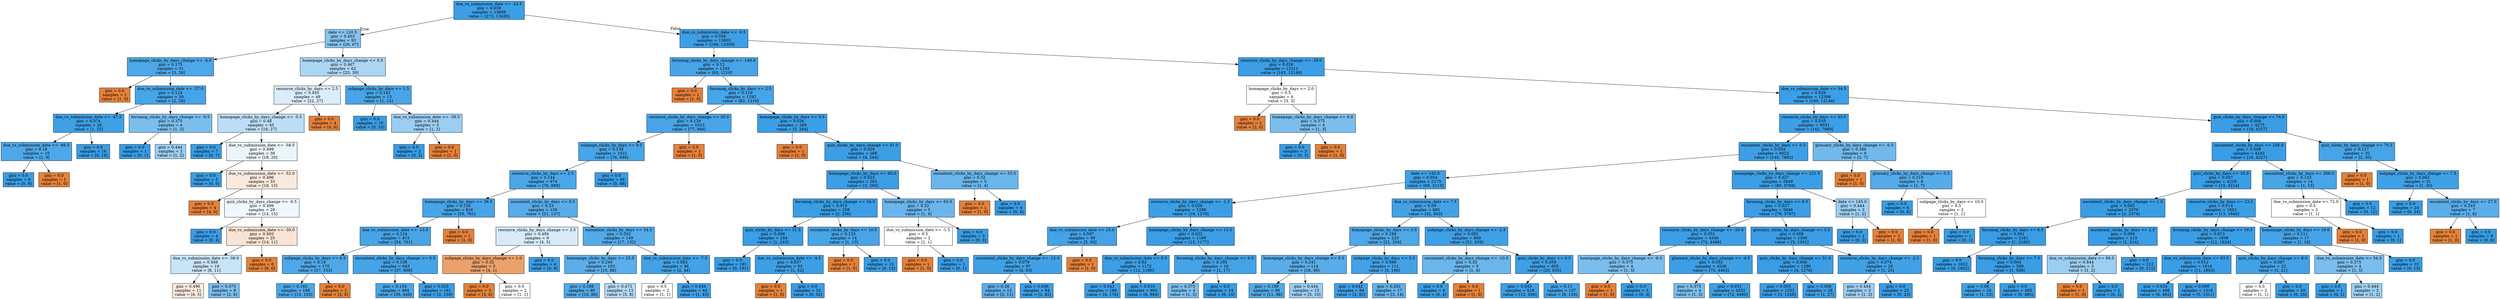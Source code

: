 digraph Tree {
node [shape=box, style="filled", color="black"] ;
0 [label="due_vs_submission_date <= -24.5\ngini = 0.039\nsamples = 13698\nvalue = [272, 13426]", fillcolor="#399de5fa"] ;
1 [label="date <= 120.5\ngini = 0.403\nsamples = 93\nvalue = [26, 67]", fillcolor="#399de59c"] ;
0 -> 1 [labeldistance=2.5, labelangle=45, headlabel="True"] ;
2 [label="homepage_clicks_by_days_change <= -4.0\ngini = 0.175\nsamples = 31\nvalue = [3, 28]", fillcolor="#399de5e4"] ;
1 -> 2 ;
3 [label="gini = 0.0\nsamples = 1\nvalue = [1, 0]", fillcolor="#e58139ff"] ;
2 -> 3 ;
4 [label="due_vs_submission_date <= -27.0\ngini = 0.124\nsamples = 30\nvalue = [2, 28]", fillcolor="#399de5ed"] ;
2 -> 4 ;
5 [label="due_vs_submission_date <= -47.5\ngini = 0.074\nsamples = 26\nvalue = [1, 25]", fillcolor="#399de5f5"] ;
4 -> 5 ;
6 [label="due_vs_submission_date <= -49.5\ngini = 0.18\nsamples = 10\nvalue = [1, 9]", fillcolor="#399de5e3"] ;
5 -> 6 ;
7 [label="gini = 0.0\nsamples = 9\nvalue = [0, 9]", fillcolor="#399de5ff"] ;
6 -> 7 ;
8 [label="gini = 0.0\nsamples = 1\nvalue = [1, 0]", fillcolor="#e58139ff"] ;
6 -> 8 ;
9 [label="gini = 0.0\nsamples = 16\nvalue = [0, 16]", fillcolor="#399de5ff"] ;
5 -> 9 ;
10 [label="forumng_clicks_by_days_change <= -0.5\ngini = 0.375\nsamples = 4\nvalue = [1, 3]", fillcolor="#399de5aa"] ;
4 -> 10 ;
11 [label="gini = 0.0\nsamples = 1\nvalue = [0, 1]", fillcolor="#399de5ff"] ;
10 -> 11 ;
12 [label="gini = 0.444\nsamples = 3\nvalue = [1, 2]", fillcolor="#399de57f"] ;
10 -> 12 ;
13 [label="homepage_clicks_by_days_change <= 0.5\ngini = 0.467\nsamples = 62\nvalue = [23, 39]", fillcolor="#399de569"] ;
1 -> 13 ;
14 [label="resource_clicks_by_days <= 2.5\ngini = 0.495\nsamples = 49\nvalue = [22, 27]", fillcolor="#399de52f"] ;
13 -> 14 ;
15 [label="homepage_clicks_by_days_change <= -5.5\ngini = 0.48\nsamples = 45\nvalue = [18, 27]", fillcolor="#399de555"] ;
14 -> 15 ;
16 [label="gini = 0.0\nsamples = 7\nvalue = [0, 7]", fillcolor="#399de5ff"] ;
15 -> 16 ;
17 [label="due_vs_submission_date <= -58.5\ngini = 0.499\nsamples = 38\nvalue = [18, 20]", fillcolor="#399de519"] ;
15 -> 17 ;
18 [label="gini = 0.0\nsamples = 5\nvalue = [0, 5]", fillcolor="#399de5ff"] ;
17 -> 18 ;
19 [label="due_vs_submission_date <= -52.0\ngini = 0.496\nsamples = 33\nvalue = [18, 15]", fillcolor="#e581392a"] ;
17 -> 19 ;
20 [label="gini = 0.0\nsamples = 4\nvalue = [4, 0]", fillcolor="#e58139ff"] ;
19 -> 20 ;
21 [label="quiz_clicks_by_days_change <= -0.5\ngini = 0.499\nsamples = 29\nvalue = [14, 15]", fillcolor="#399de511"] ;
19 -> 21 ;
22 [label="gini = 0.0\nsamples = 4\nvalue = [0, 4]", fillcolor="#399de5ff"] ;
21 -> 22 ;
23 [label="due_vs_submission_date <= -30.0\ngini = 0.493\nsamples = 25\nvalue = [14, 11]", fillcolor="#e5813937"] ;
21 -> 23 ;
24 [label="due_vs_submission_date <= -38.0\ngini = 0.488\nsamples = 19\nvalue = [8, 11]", fillcolor="#399de546"] ;
23 -> 24 ;
25 [label="gini = 0.496\nsamples = 11\nvalue = [6, 5]", fillcolor="#e581392a"] ;
24 -> 25 ;
26 [label="gini = 0.375\nsamples = 8\nvalue = [2, 6]", fillcolor="#399de5aa"] ;
24 -> 26 ;
27 [label="gini = 0.0\nsamples = 6\nvalue = [6, 0]", fillcolor="#e58139ff"] ;
23 -> 27 ;
28 [label="gini = 0.0\nsamples = 4\nvalue = [4, 0]", fillcolor="#e58139ff"] ;
14 -> 28 ;
29 [label="subpage_clicks_by_days <= 1.5\ngini = 0.142\nsamples = 13\nvalue = [1, 12]", fillcolor="#399de5ea"] ;
13 -> 29 ;
30 [label="gini = 0.0\nsamples = 10\nvalue = [0, 10]", fillcolor="#399de5ff"] ;
29 -> 30 ;
31 [label="due_vs_submission_date <= -39.5\ngini = 0.444\nsamples = 3\nvalue = [1, 2]", fillcolor="#399de57f"] ;
29 -> 31 ;
32 [label="gini = 0.0\nsamples = 2\nvalue = [0, 2]", fillcolor="#399de5ff"] ;
31 -> 32 ;
33 [label="gini = 0.0\nsamples = 1\nvalue = [1, 0]", fillcolor="#e58139ff"] ;
31 -> 33 ;
34 [label="due_vs_submission_date <= -0.5\ngini = 0.036\nsamples = 13605\nvalue = [246, 13359]", fillcolor="#399de5fa"] ;
0 -> 34 [labeldistance=2.5, labelangle=-45, headlabel="False"] ;
35 [label="forumng_clicks_by_days_change <= -140.0\ngini = 0.12\nsamples = 1293\nvalue = [83, 1210]", fillcolor="#399de5ee"] ;
34 -> 35 ;
36 [label="gini = 0.0\nsamples = 1\nvalue = [1, 0]", fillcolor="#e58139ff"] ;
35 -> 36 ;
37 [label="forumng_clicks_by_days <= 2.5\ngini = 0.119\nsamples = 1292\nvalue = [82, 1210]", fillcolor="#399de5ee"] ;
35 -> 37 ;
38 [label="resource_clicks_by_days_change <= 20.0\ngini = 0.139\nsamples = 1023\nvalue = [77, 946]", fillcolor="#399de5ea"] ;
37 -> 38 ;
39 [label="subpage_clicks_by_days <= 9.5\ngini = 0.138\nsamples = 1022\nvalue = [76, 946]", fillcolor="#399de5eb"] ;
38 -> 39 ;
40 [label="resource_clicks_by_days <= 2.5\ngini = 0.144\nsamples = 974\nvalue = [76, 898]", fillcolor="#399de5e9"] ;
39 -> 40 ;
41 [label="homepage_clicks_by_days <= 36.5\ngini = 0.126\nsamples = 816\nvalue = [55, 761]", fillcolor="#399de5ed"] ;
40 -> 41 ;
42 [label="due_vs_submission_date <= -13.5\ngini = 0.124\nsamples = 815\nvalue = [54, 761]", fillcolor="#399de5ed"] ;
41 -> 42 ;
43 [label="subpage_clicks_by_days <= 6.5\ngini = 0.18\nsamples = 170\nvalue = [17, 153]", fillcolor="#399de5e3"] ;
42 -> 43 ;
44 [label="gini = 0.163\nsamples = 168\nvalue = [15, 153]", fillcolor="#399de5e6"] ;
43 -> 44 ;
45 [label="gini = 0.0\nsamples = 2\nvalue = [2, 0]", fillcolor="#e58139ff"] ;
43 -> 45 ;
46 [label="oucontent_clicks_by_days_change <= 0.5\ngini = 0.108\nsamples = 645\nvalue = [37, 608]", fillcolor="#399de5ef"] ;
42 -> 46 ;
47 [label="gini = 0.134\nsamples = 484\nvalue = [35, 449]", fillcolor="#399de5eb"] ;
46 -> 47 ;
48 [label="gini = 0.025\nsamples = 161\nvalue = [2, 159]", fillcolor="#399de5fc"] ;
46 -> 48 ;
49 [label="gini = 0.0\nsamples = 1\nvalue = [1, 0]", fillcolor="#e58139ff"] ;
41 -> 49 ;
50 [label="oucontent_clicks_by_days <= 0.5\ngini = 0.23\nsamples = 158\nvalue = [21, 137]", fillcolor="#399de5d8"] ;
40 -> 50 ;
51 [label="resource_clicks_by_days_change <= 3.5\ngini = 0.494\nsamples = 9\nvalue = [4, 5]", fillcolor="#399de533"] ;
50 -> 51 ;
52 [label="subpage_clicks_by_days_change <= 1.0\ngini = 0.32\nsamples = 5\nvalue = [4, 1]", fillcolor="#e58139bf"] ;
51 -> 52 ;
53 [label="gini = 0.0\nsamples = 3\nvalue = [3, 0]", fillcolor="#e58139ff"] ;
52 -> 53 ;
54 [label="gini = 0.5\nsamples = 2\nvalue = [1, 1]", fillcolor="#e5813900"] ;
52 -> 54 ;
55 [label="gini = 0.0\nsamples = 4\nvalue = [0, 4]", fillcolor="#399de5ff"] ;
51 -> 55 ;
56 [label="oucontent_clicks_by_days <= 54.5\ngini = 0.202\nsamples = 149\nvalue = [17, 132]", fillcolor="#399de5de"] ;
50 -> 56 ;
57 [label="homepage_clicks_by_days <= 25.5\ngini = 0.249\nsamples = 103\nvalue = [15, 88]", fillcolor="#399de5d4"] ;
56 -> 57 ;
58 [label="gini = 0.198\nsamples = 90\nvalue = [10, 80]", fillcolor="#399de5df"] ;
57 -> 58 ;
59 [label="gini = 0.473\nsamples = 13\nvalue = [5, 8]", fillcolor="#399de560"] ;
57 -> 59 ;
60 [label="due_vs_submission_date <= -7.5\ngini = 0.083\nsamples = 46\nvalue = [2, 44]", fillcolor="#399de5f3"] ;
56 -> 60 ;
61 [label="gini = 0.5\nsamples = 2\nvalue = [1, 1]", fillcolor="#e5813900"] ;
60 -> 61 ;
62 [label="gini = 0.044\nsamples = 44\nvalue = [1, 43]", fillcolor="#399de5f9"] ;
60 -> 62 ;
63 [label="gini = 0.0\nsamples = 48\nvalue = [0, 48]", fillcolor="#399de5ff"] ;
39 -> 63 ;
64 [label="gini = 0.0\nsamples = 1\nvalue = [1, 0]", fillcolor="#e58139ff"] ;
38 -> 64 ;
65 [label="homepage_clicks_by_days <= 0.5\ngini = 0.036\nsamples = 269\nvalue = [5, 264]", fillcolor="#399de5fa"] ;
37 -> 65 ;
66 [label="gini = 0.0\nsamples = 1\nvalue = [1, 0]", fillcolor="#e58139ff"] ;
65 -> 66 ;
67 [label="quiz_clicks_by_days_change <= 41.0\ngini = 0.029\nsamples = 268\nvalue = [4, 264]", fillcolor="#399de5fb"] ;
65 -> 67 ;
68 [label="homepage_clicks_by_days <= 60.0\ngini = 0.023\nsamples = 263\nvalue = [3, 260]", fillcolor="#399de5fc"] ;
67 -> 68 ;
69 [label="forumng_clicks_by_days_change <= 34.5\ngini = 0.015\nsamples = 258\nvalue = [2, 256]", fillcolor="#399de5fd"] ;
68 -> 69 ;
70 [label="quiz_clicks_by_days <= 51.5\ngini = 0.008\nsamples = 244\nvalue = [1, 243]", fillcolor="#399de5fe"] ;
69 -> 70 ;
71 [label="gini = 0.0\nsamples = 191\nvalue = [0, 191]", fillcolor="#399de5ff"] ;
70 -> 71 ;
72 [label="due_vs_submission_date <= -4.5\ngini = 0.037\nsamples = 53\nvalue = [1, 52]", fillcolor="#399de5fa"] ;
70 -> 72 ;
73 [label="gini = 0.0\nsamples = 1\nvalue = [1, 0]", fillcolor="#e58139ff"] ;
72 -> 73 ;
74 [label="gini = 0.0\nsamples = 52\nvalue = [0, 52]", fillcolor="#399de5ff"] ;
72 -> 74 ;
75 [label="oucontent_clicks_by_days <= 10.5\ngini = 0.133\nsamples = 14\nvalue = [1, 13]", fillcolor="#399de5eb"] ;
69 -> 75 ;
76 [label="gini = 0.0\nsamples = 1\nvalue = [1, 0]", fillcolor="#e58139ff"] ;
75 -> 76 ;
77 [label="gini = 0.0\nsamples = 13\nvalue = [0, 13]", fillcolor="#399de5ff"] ;
75 -> 77 ;
78 [label="homepage_clicks_by_days <= 63.0\ngini = 0.32\nsamples = 5\nvalue = [1, 4]", fillcolor="#399de5bf"] ;
68 -> 78 ;
79 [label="due_vs_submission_date <= -1.5\ngini = 0.5\nsamples = 2\nvalue = [1, 1]", fillcolor="#e5813900"] ;
78 -> 79 ;
80 [label="gini = 0.0\nsamples = 1\nvalue = [1, 0]", fillcolor="#e58139ff"] ;
79 -> 80 ;
81 [label="gini = 0.0\nsamples = 1\nvalue = [0, 1]", fillcolor="#399de5ff"] ;
79 -> 81 ;
82 [label="gini = 0.0\nsamples = 3\nvalue = [0, 3]", fillcolor="#399de5ff"] ;
78 -> 82 ;
83 [label="oucontent_clicks_by_days_change <= 53.5\ngini = 0.32\nsamples = 5\nvalue = [1, 4]", fillcolor="#399de5bf"] ;
67 -> 83 ;
84 [label="gini = 0.0\nsamples = 1\nvalue = [1, 0]", fillcolor="#e58139ff"] ;
83 -> 84 ;
85 [label="gini = 0.0\nsamples = 4\nvalue = [0, 4]", fillcolor="#399de5ff"] ;
83 -> 85 ;
86 [label="resource_clicks_by_days_change <= -29.0\ngini = 0.026\nsamples = 12312\nvalue = [163, 12149]", fillcolor="#399de5fc"] ;
34 -> 86 ;
87 [label="homepage_clicks_by_days <= 2.0\ngini = 0.5\nsamples = 6\nvalue = [3, 3]", fillcolor="#e5813900"] ;
86 -> 87 ;
88 [label="gini = 0.0\nsamples = 2\nvalue = [2, 0]", fillcolor="#e58139ff"] ;
87 -> 88 ;
89 [label="homepage_clicks_by_days_change <= 6.0\ngini = 0.375\nsamples = 4\nvalue = [1, 3]", fillcolor="#399de5aa"] ;
87 -> 89 ;
90 [label="gini = 0.0\nsamples = 3\nvalue = [0, 3]", fillcolor="#399de5ff"] ;
89 -> 90 ;
91 [label="gini = 0.0\nsamples = 1\nvalue = [1, 0]", fillcolor="#e58139ff"] ;
89 -> 91 ;
92 [label="due_vs_submission_date <= 34.5\ngini = 0.026\nsamples = 12306\nvalue = [160, 12146]", fillcolor="#399de5fc"] ;
86 -> 92 ;
93 [label="resource_clicks_by_days <= 33.5\ngini = 0.035\nsamples = 8031\nvalue = [142, 7889]", fillcolor="#399de5fa"] ;
92 -> 93 ;
94 [label="oucontent_clicks_by_days <= 0.5\ngini = 0.034\nsamples = 8022\nvalue = [140, 7882]", fillcolor="#399de5fa"] ;
93 -> 94 ;
95 [label="date <= 145.0\ngini = 0.054\nsamples = 2173\nvalue = [60, 2113]", fillcolor="#399de5f8"] ;
94 -> 95 ;
96 [label="resource_clicks_by_days_change <= -1.5\ngini = 0.028\nsamples = 1288\nvalue = [18, 1270]", fillcolor="#399de5fb"] ;
95 -> 96 ;
97 [label="due_vs_submission_date <= 25.0\ngini = 0.097\nsamples = 98\nvalue = [5, 93]", fillcolor="#399de5f1"] ;
96 -> 97 ;
98 [label="oucontent_clicks_by_days_change <= -12.0\ngini = 0.079\nsamples = 97\nvalue = [4, 93]", fillcolor="#399de5f4"] ;
97 -> 98 ;
99 [label="gini = 0.26\nsamples = 13\nvalue = [2, 11]", fillcolor="#399de5d1"] ;
98 -> 99 ;
100 [label="gini = 0.046\nsamples = 84\nvalue = [2, 82]", fillcolor="#399de5f9"] ;
98 -> 100 ;
101 [label="gini = 0.0\nsamples = 1\nvalue = [1, 0]", fillcolor="#e58139ff"] ;
97 -> 101 ;
102 [label="homepage_clicks_by_days_change <= 13.5\ngini = 0.022\nsamples = 1190\nvalue = [13, 1177]", fillcolor="#399de5fc"] ;
96 -> 102 ;
103 [label="due_vs_submission_date <= 0.5\ngini = 0.02\nsamples = 1172\nvalue = [12, 1160]", fillcolor="#399de5fc"] ;
102 -> 103 ;
104 [label="gini = 0.043\nsamples = 180\nvalue = [4, 176]", fillcolor="#399de5f9"] ;
103 -> 104 ;
105 [label="gini = 0.016\nsamples = 992\nvalue = [8, 984]", fillcolor="#399de5fd"] ;
103 -> 105 ;
106 [label="forumng_clicks_by_days_change <= 6.0\ngini = 0.105\nsamples = 18\nvalue = [1, 17]", fillcolor="#399de5f0"] ;
102 -> 106 ;
107 [label="gini = 0.375\nsamples = 4\nvalue = [1, 3]", fillcolor="#399de5aa"] ;
106 -> 107 ;
108 [label="gini = 0.0\nsamples = 14\nvalue = [0, 14]", fillcolor="#399de5ff"] ;
106 -> 108 ;
109 [label="due_vs_submission_date <= 7.5\ngini = 0.09\nsamples = 885\nvalue = [42, 843]", fillcolor="#399de5f2"] ;
95 -> 109 ;
110 [label="homepage_clicks_by_days <= 3.5\ngini = 0.169\nsamples = 225\nvalue = [21, 204]", fillcolor="#399de5e5"] ;
109 -> 110 ;
111 [label="homepage_clicks_by_days_change <= 0.5\ngini = 0.241\nsamples = 114\nvalue = [16, 98]", fillcolor="#399de5d5"] ;
110 -> 111 ;
112 [label="gini = 0.198\nsamples = 99\nvalue = [11, 88]", fillcolor="#399de5df"] ;
111 -> 112 ;
113 [label="gini = 0.444\nsamples = 15\nvalue = [5, 10]", fillcolor="#399de57f"] ;
111 -> 113 ;
114 [label="subpage_clicks_by_days <= 5.5\ngini = 0.086\nsamples = 111\nvalue = [5, 106]", fillcolor="#399de5f3"] ;
110 -> 114 ;
115 [label="gini = 0.042\nsamples = 94\nvalue = [2, 92]", fillcolor="#399de5f9"] ;
114 -> 115 ;
116 [label="gini = 0.291\nsamples = 17\nvalue = [3, 14]", fillcolor="#399de5c8"] ;
114 -> 116 ;
117 [label="subpage_clicks_by_days_change <= -2.5\ngini = 0.062\nsamples = 660\nvalue = [21, 639]", fillcolor="#399de5f7"] ;
109 -> 117 ;
118 [label="oucontent_clicks_by_days_change <= -10.5\ngini = 0.32\nsamples = 5\nvalue = [1, 4]", fillcolor="#399de5bf"] ;
117 -> 118 ;
119 [label="gini = 0.0\nsamples = 4\nvalue = [0, 4]", fillcolor="#399de5ff"] ;
118 -> 119 ;
120 [label="gini = 0.0\nsamples = 1\nvalue = [1, 0]", fillcolor="#e58139ff"] ;
118 -> 120 ;
121 [label="quiz_clicks_by_days <= 0.5\ngini = 0.059\nsamples = 655\nvalue = [20, 635]", fillcolor="#399de5f7"] ;
117 -> 121 ;
122 [label="gini = 0.045\nsamples = 518\nvalue = [12, 506]", fillcolor="#399de5f9"] ;
121 -> 122 ;
123 [label="gini = 0.11\nsamples = 137\nvalue = [8, 129]", fillcolor="#399de5ef"] ;
121 -> 123 ;
124 [label="homepage_clicks_by_days_change <= 121.5\ngini = 0.027\nsamples = 5849\nvalue = [80, 5769]", fillcolor="#399de5fb"] ;
94 -> 124 ;
125 [label="forumng_clicks_by_days <= 9.5\ngini = 0.027\nsamples = 5846\nvalue = [79, 5767]", fillcolor="#399de5fc"] ;
124 -> 125 ;
126 [label="resource_clicks_by_days_change <= -20.0\ngini = 0.032\nsamples = 4540\nvalue = [74, 4466]", fillcolor="#399de5fb"] ;
125 -> 126 ;
127 [label="homepage_clicks_by_days_change <= -8.0\ngini = 0.375\nsamples = 4\nvalue = [1, 3]", fillcolor="#399de5aa"] ;
126 -> 127 ;
128 [label="gini = 0.0\nsamples = 1\nvalue = [1, 0]", fillcolor="#e58139ff"] ;
127 -> 128 ;
129 [label="gini = 0.0\nsamples = 3\nvalue = [0, 3]", fillcolor="#399de5ff"] ;
127 -> 129 ;
130 [label="glossary_clicks_by_days_change <= -4.5\ngini = 0.032\nsamples = 4536\nvalue = [73, 4463]", fillcolor="#399de5fb"] ;
126 -> 130 ;
131 [label="gini = 0.375\nsamples = 4\nvalue = [1, 3]", fillcolor="#399de5aa"] ;
130 -> 131 ;
132 [label="gini = 0.031\nsamples = 4532\nvalue = [72, 4460]", fillcolor="#399de5fb"] ;
130 -> 132 ;
133 [label="glossary_clicks_by_days_change <= 3.5\ngini = 0.008\nsamples = 1306\nvalue = [5, 1301]", fillcolor="#399de5fe"] ;
125 -> 133 ;
134 [label="quiz_clicks_by_days_change <= 31.0\ngini = 0.006\nsamples = 1280\nvalue = [4, 1276]", fillcolor="#399de5fe"] ;
133 -> 134 ;
135 [label="gini = 0.005\nsamples = 1252\nvalue = [3, 1249]", fillcolor="#399de5fe"] ;
134 -> 135 ;
136 [label="gini = 0.069\nsamples = 28\nvalue = [1, 27]", fillcolor="#399de5f6"] ;
134 -> 136 ;
137 [label="resource_clicks_by_days_change <= -2.5\ngini = 0.074\nsamples = 26\nvalue = [1, 25]", fillcolor="#399de5f5"] ;
133 -> 137 ;
138 [label="gini = 0.444\nsamples = 3\nvalue = [1, 2]", fillcolor="#399de57f"] ;
137 -> 138 ;
139 [label="gini = 0.0\nsamples = 23\nvalue = [0, 23]", fillcolor="#399de5ff"] ;
137 -> 139 ;
140 [label="date <= 145.0\ngini = 0.444\nsamples = 3\nvalue = [1, 2]", fillcolor="#399de57f"] ;
124 -> 140 ;
141 [label="gini = 0.0\nsamples = 2\nvalue = [0, 2]", fillcolor="#399de5ff"] ;
140 -> 141 ;
142 [label="gini = 0.0\nsamples = 1\nvalue = [1, 0]", fillcolor="#e58139ff"] ;
140 -> 142 ;
143 [label="glossary_clicks_by_days_change <= -0.5\ngini = 0.346\nsamples = 9\nvalue = [2, 7]", fillcolor="#399de5b6"] ;
93 -> 143 ;
144 [label="gini = 0.0\nsamples = 1\nvalue = [1, 0]", fillcolor="#e58139ff"] ;
143 -> 144 ;
145 [label="glossary_clicks_by_days_change <= 0.5\ngini = 0.219\nsamples = 8\nvalue = [1, 7]", fillcolor="#399de5db"] ;
143 -> 145 ;
146 [label="gini = 0.0\nsamples = 6\nvalue = [0, 6]", fillcolor="#399de5ff"] ;
145 -> 146 ;
147 [label="subpage_clicks_by_days <= 10.5\ngini = 0.5\nsamples = 2\nvalue = [1, 1]", fillcolor="#e5813900"] ;
145 -> 147 ;
148 [label="gini = 0.0\nsamples = 1\nvalue = [1, 0]", fillcolor="#e58139ff"] ;
147 -> 148 ;
149 [label="gini = 0.0\nsamples = 1\nvalue = [0, 1]", fillcolor="#399de5ff"] ;
147 -> 149 ;
150 [label="quiz_clicks_by_days_change <= 74.5\ngini = 0.008\nsamples = 4275\nvalue = [18, 4257]", fillcolor="#399de5fe"] ;
92 -> 150 ;
151 [label="oucontent_clicks_by_days <= 246.0\ngini = 0.008\nsamples = 4243\nvalue = [16, 4227]", fillcolor="#399de5fe"] ;
150 -> 151 ;
152 [label="quiz_clicks_by_days <= 10.5\ngini = 0.007\nsamples = 4229\nvalue = [15, 4214]", fillcolor="#399de5fe"] ;
151 -> 152 ;
153 [label="oucontent_clicks_by_days_change <= 1.5\ngini = 0.002\nsamples = 2376\nvalue = [2, 2374]", fillcolor="#399de5ff"] ;
152 -> 153 ;
154 [label="forumng_clicks_by_days <= 6.5\ngini = 0.001\nsamples = 2161\nvalue = [1, 2160]", fillcolor="#399de5ff"] ;
153 -> 154 ;
155 [label="gini = 0.0\nsamples = 1652\nvalue = [0, 1652]", fillcolor="#399de5ff"] ;
154 -> 155 ;
156 [label="forumng_clicks_by_days <= 7.5\ngini = 0.004\nsamples = 509\nvalue = [1, 508]", fillcolor="#399de5fe"] ;
154 -> 156 ;
157 [label="gini = 0.08\nsamples = 24\nvalue = [1, 23]", fillcolor="#399de5f4"] ;
156 -> 157 ;
158 [label="gini = 0.0\nsamples = 485\nvalue = [0, 485]", fillcolor="#399de5ff"] ;
156 -> 158 ;
159 [label="oucontent_clicks_by_days <= 2.5\ngini = 0.009\nsamples = 215\nvalue = [1, 214]", fillcolor="#399de5fe"] ;
153 -> 159 ;
160 [label="due_vs_submission_date <= 88.5\ngini = 0.444\nsamples = 3\nvalue = [1, 2]", fillcolor="#399de57f"] ;
159 -> 160 ;
161 [label="gini = 0.0\nsamples = 1\nvalue = [1, 0]", fillcolor="#e58139ff"] ;
160 -> 161 ;
162 [label="gini = 0.0\nsamples = 2\nvalue = [0, 2]", fillcolor="#399de5ff"] ;
160 -> 162 ;
163 [label="gini = 0.0\nsamples = 212\nvalue = [0, 212]", fillcolor="#399de5ff"] ;
159 -> 163 ;
164 [label="resource_clicks_by_days <= 23.5\ngini = 0.014\nsamples = 1853\nvalue = [13, 1840]", fillcolor="#399de5fd"] ;
152 -> 164 ;
165 [label="forumng_clicks_by_days_change <= 19.5\ngini = 0.013\nsamples = 1836\nvalue = [12, 1824]", fillcolor="#399de5fd"] ;
164 -> 165 ;
166 [label="due_vs_submission_date <= 63.5\ngini = 0.012\nsamples = 1814\nvalue = [11, 1803]", fillcolor="#399de5fd"] ;
165 -> 166 ;
167 [label="gini = 0.024\nsamples = 498\nvalue = [6, 492]", fillcolor="#399de5fc"] ;
166 -> 167 ;
168 [label="gini = 0.008\nsamples = 1316\nvalue = [5, 1311]", fillcolor="#399de5fe"] ;
166 -> 168 ;
169 [label="quiz_clicks_by_days_change <= 8.0\ngini = 0.087\nsamples = 22\nvalue = [1, 21]", fillcolor="#399de5f3"] ;
165 -> 169 ;
170 [label="gini = 0.5\nsamples = 2\nvalue = [1, 1]", fillcolor="#e5813900"] ;
169 -> 170 ;
171 [label="gini = 0.0\nsamples = 20\nvalue = [0, 20]", fillcolor="#399de5ff"] ;
169 -> 171 ;
172 [label="homepage_clicks_by_days <= 19.0\ngini = 0.111\nsamples = 17\nvalue = [1, 16]", fillcolor="#399de5ef"] ;
164 -> 172 ;
173 [label="due_vs_submission_date <= 54.5\ngini = 0.375\nsamples = 4\nvalue = [1, 3]", fillcolor="#399de5aa"] ;
172 -> 173 ;
174 [label="gini = 0.0\nsamples = 1\nvalue = [0, 1]", fillcolor="#399de5ff"] ;
173 -> 174 ;
175 [label="gini = 0.444\nsamples = 3\nvalue = [1, 2]", fillcolor="#399de57f"] ;
173 -> 175 ;
176 [label="gini = 0.0\nsamples = 13\nvalue = [0, 13]", fillcolor="#399de5ff"] ;
172 -> 176 ;
177 [label="oucontent_clicks_by_days <= 268.0\ngini = 0.133\nsamples = 14\nvalue = [1, 13]", fillcolor="#399de5eb"] ;
151 -> 177 ;
178 [label="due_vs_submission_date <= 72.0\ngini = 0.5\nsamples = 2\nvalue = [1, 1]", fillcolor="#e5813900"] ;
177 -> 178 ;
179 [label="gini = 0.0\nsamples = 1\nvalue = [1, 0]", fillcolor="#e58139ff"] ;
178 -> 179 ;
180 [label="gini = 0.0\nsamples = 1\nvalue = [0, 1]", fillcolor="#399de5ff"] ;
178 -> 180 ;
181 [label="gini = 0.0\nsamples = 12\nvalue = [0, 12]", fillcolor="#399de5ff"] ;
177 -> 181 ;
182 [label="quiz_clicks_by_days_change <= 75.5\ngini = 0.117\nsamples = 32\nvalue = [2, 30]", fillcolor="#399de5ee"] ;
150 -> 182 ;
183 [label="gini = 0.0\nsamples = 1\nvalue = [1, 0]", fillcolor="#e58139ff"] ;
182 -> 183 ;
184 [label="subpage_clicks_by_days_change <= 7.5\ngini = 0.062\nsamples = 31\nvalue = [1, 30]", fillcolor="#399de5f6"] ;
182 -> 184 ;
185 [label="gini = 0.0\nsamples = 24\nvalue = [0, 24]", fillcolor="#399de5ff"] ;
184 -> 185 ;
186 [label="oucontent_clicks_by_days <= 27.0\ngini = 0.245\nsamples = 7\nvalue = [1, 6]", fillcolor="#399de5d4"] ;
184 -> 186 ;
187 [label="gini = 0.0\nsamples = 1\nvalue = [1, 0]", fillcolor="#e58139ff"] ;
186 -> 187 ;
188 [label="gini = 0.0\nsamples = 6\nvalue = [0, 6]", fillcolor="#399de5ff"] ;
186 -> 188 ;
}
